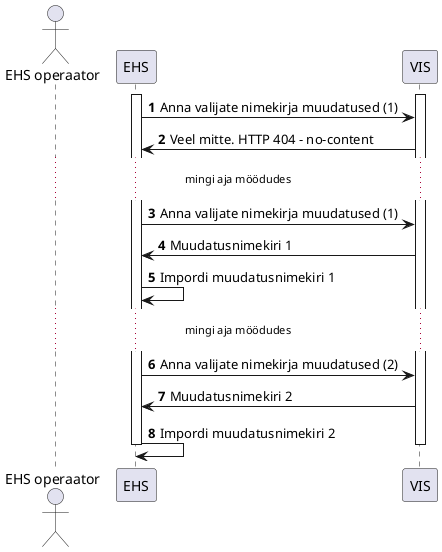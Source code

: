 @startuml
autonumber
actor "EHS operaator" as ac_ehs
participant "EHS" as ehs
participant "VIS" as vis
'actor "VIS operaator" as ac_vis
'participant "RR" as rr

activate vis
'activate rr
activate ehs

ehs -> vis : Anna valijate nimekirja muudatused (1)
vis -> ehs : Veel mitte. HTTP 404 - no-content

...mingi aja möödudes...

ehs -> vis : Anna valijate nimekirja muudatused (1)
vis -> ehs : Muudatusnimekiri 1
ehs -> ehs : Impordi muudatusnimekiri 1

...mingi aja möödudes...

ehs -> vis : Anna valijate nimekirja muudatused (2)
vis -> ehs : Muudatusnimekiri 2
ehs -> ehs : Impordi muudatusnimekiri 2

deactivate vis
'deactivate rr
deactivate ehs
@enduml
